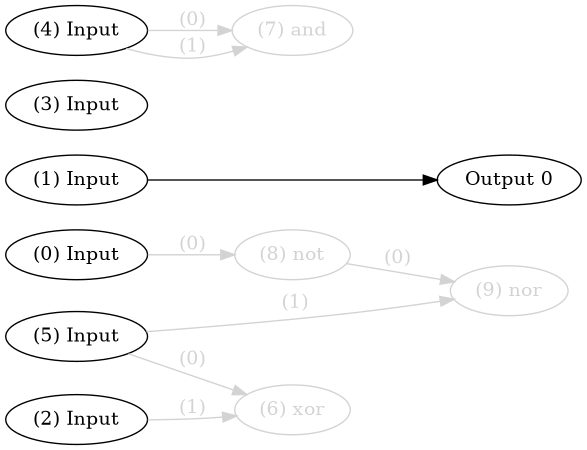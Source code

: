 digraph NeuralNetwork {
rankdir=LR;
size="4,3";
center = true;
node0 [label="(0) Input", color=black, labelfontcolor=black, fontcolor=black];
node1 [label="(1) Input", color=black, labelfontcolor=black, fontcolor=black];
node2 [label="(2) Input", color=black, labelfontcolor=black, fontcolor=black];
node3 [label="(3) Input", color=black, labelfontcolor=black, fontcolor=black];
node4 [label="(4) Input", color=black, labelfontcolor=black, fontcolor=black];
node5 [label="(5) Input", color=black, labelfontcolor=black, fontcolor=black];
node6 [label="(6) xor", color=lightgrey, labelfontcolor=lightgrey, fontcolor=lightgrey];
node5 -> node6 [label=" (0)", labelfontcolor=lightgrey, fontcolor=lightgrey, bold=true, color=lightgrey];
node2 -> node6 [label=" (1)", labelfontcolor=lightgrey, fontcolor=lightgrey, bold=true, color=lightgrey];
node7 [label="(7) and", color=lightgrey, labelfontcolor=lightgrey, fontcolor=lightgrey];
node4 -> node7 [label=" (0)", labelfontcolor=lightgrey, fontcolor=lightgrey, bold=true, color=lightgrey];
node4 -> node7 [label=" (1)", labelfontcolor=lightgrey, fontcolor=lightgrey, bold=true, color=lightgrey];
node8 [label="(8) not", color=lightgrey, labelfontcolor=lightgrey, fontcolor=lightgrey];
node0 -> node8 [label=" (0)", labelfontcolor=lightgrey, fontcolor=lightgrey, bold=true, color=lightgrey];
node9 [label="(9) nor", color=lightgrey, labelfontcolor=lightgrey, fontcolor=lightgrey];
node8 -> node9 [label=" (0)", labelfontcolor=lightgrey, fontcolor=lightgrey, bold=true, color=lightgrey];
node5 -> node9 [label=" (1)", labelfontcolor=lightgrey, fontcolor=lightgrey, bold=true, color=lightgrey];
node10 [label="Output 0", color=black, labelfontcolor=black, fontcolor=black];
node1 -> node10 [labelfontcolor=black, fontcolor=black, bold=true, color=black];
{ rank = source; "node0"; "node1"; "node2"; "node3"; "node4"; "node5"; }
{ rank = max;"node10"; }
}